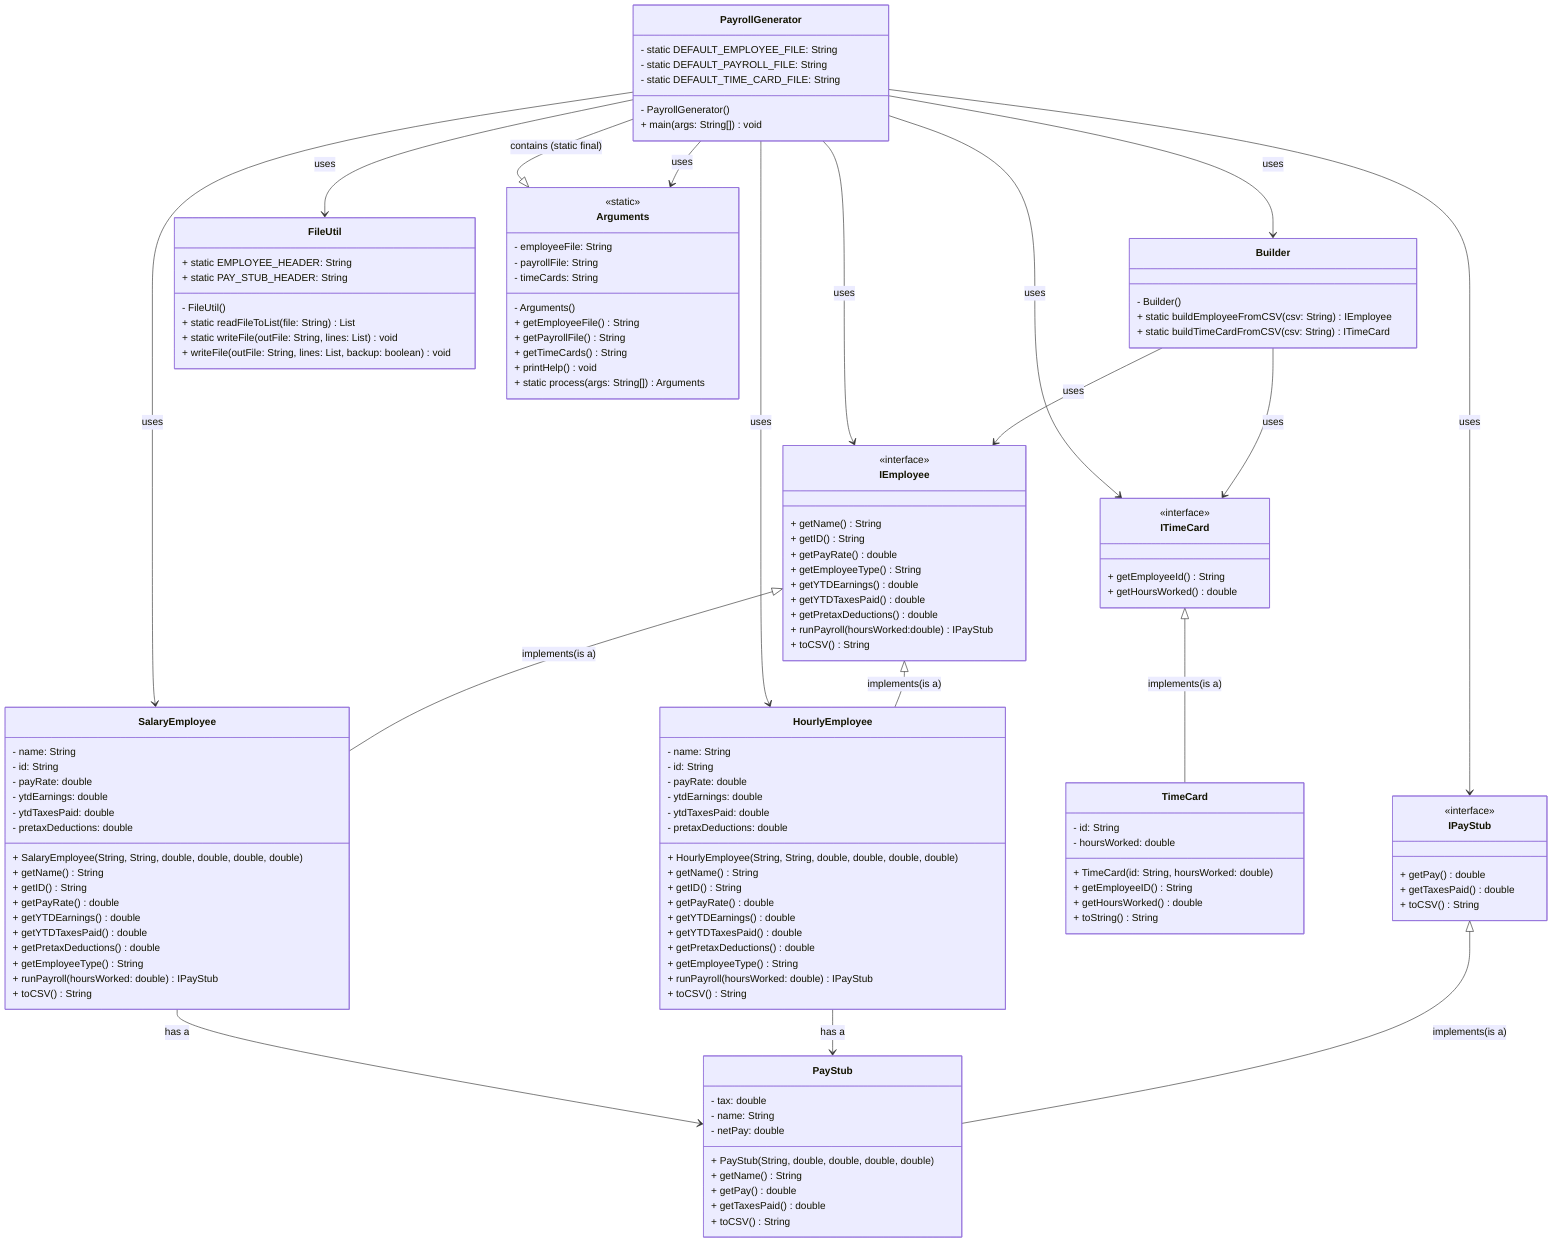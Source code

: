 classDiagram



    IEmployee <|-- HourlyEmployee: implements(is a)
    IEmployee <|-- SalaryEmployee: implements(is a)
    ITimeCard <|-- TimeCard: implements(is a)
    IPayStub <|-- PayStub: implements(is a)

    HourlyEmployee --> PayStub: has a
    SalaryEmployee --> PayStub: has a

    Builder --> ITimeCard:uses
    Builder --> IEmployee:uses


    PayrollGenerator --> Builder:uses
    PayrollGenerator --> FileUtil:uses
    PayrollGenerator --> Arguments:uses
    PayrollGenerator --> IEmployee:uses
    PayrollGenerator --> ITimeCard:uses
    PayrollGenerator --> IPayStub:uses
    PayrollGenerator --> HourlyEmployee:uses
    PayrollGenerator --> SalaryEmployee:uses

    PayrollGenerator --|> Arguments : contains (static final)


    class IEmployee {
        <<interface>>
        + getName() String
        + getID() String
        + getPayRate() double
        + getEmployeeType() String
        + getYTDEarnings() double
        + getYTDTaxesPaid() double
        + getPretaxDeductions() double
        + runPayroll(hoursWorked:double) IPayStub
        + toCSV() String
    }


    class ITimeCard {
        <<interface>>
        + getEmployeeId() String
        + getHoursWorked() double
    }


    class IPayStub {
        <<interface>>
        + getPay() double
        + getTaxesPaid() double
        + toCSV() String
    }


    class PayStub {
    - tax: double
    - name: String
    - netPay: double
    + PayStub(String, double, double, double, double)
    + getName() String
    + getPay() double
    + getTaxesPaid() double
    + toCSV() String
    }


    class TimeCard {
        - id: String
        - hoursWorked: double
        + TimeCard(id: String, hoursWorked: double)
        + getEmployeeID() String
        + getHoursWorked() double
        + toString() String
    }


    class SalaryEmployee {
        - name: String
        - id: String
        - payRate: double
        - ytdEarnings: double
        - ytdTaxesPaid: double
        - pretaxDeductions: double
        + SalaryEmployee(String, String, double, double, double, double)
        + getName() String
        + getID() String
        + getPayRate() double
        + getYTDEarnings() double
        + getYTDTaxesPaid() double
        + getPretaxDeductions() double
        + getEmployeeType() String
        + runPayroll(hoursWorked: double) IPayStub
        + toCSV() String
    }


    class HourlyEmployee {
        - name: String
        - id: String
        - payRate: double
        - ytdEarnings: double
        - ytdTaxesPaid: double
        - pretaxDeductions: double
        + HourlyEmployee(String, String, double, double, double, double)
        + getName() String
        + getID() String
        + getPayRate() double
        + getYTDEarnings() double
        + getYTDTaxesPaid() double
        + getPretaxDeductions() double
        + getEmployeeType() String
        + runPayroll(hoursWorked: double) IPayStub
        + toCSV() String
    }


    class FileUtil {
    + static EMPLOYEE_HEADER: String
    + static PAY_STUB_HEADER: String
    - FileUtil()
    + static readFileToList(file: String) List<String>
    + static writeFile(outFile: String, lines: List<String>) void
    + writeFile(outFile: String, lines: List<String>, backup: boolean) void
    }


    class PayrollGenerator {
    - static DEFAULT_EMPLOYEE_FILE: String
    - static DEFAULT_PAYROLL_FILE: String
    - static DEFAULT_TIME_CARD_FILE: String
    - PayrollGenerator()
    + main(args: String[]) void
    }


    class Builder {
        - Builder()
        + static buildEmployeeFromCSV(csv: String) IEmployee
        + static buildTimeCardFromCSV(csv: String) ITimeCard
    }


    class Arguments {
        <<static>>
        - employeeFile: String
        - payrollFile: String
        - timeCards: String
        - Arguments()
        + getEmployeeFile() String
        + getPayrollFile() String
        + getTimeCards() String
        + printHelp() void
        + static process(args: String[]) Arguments
    }